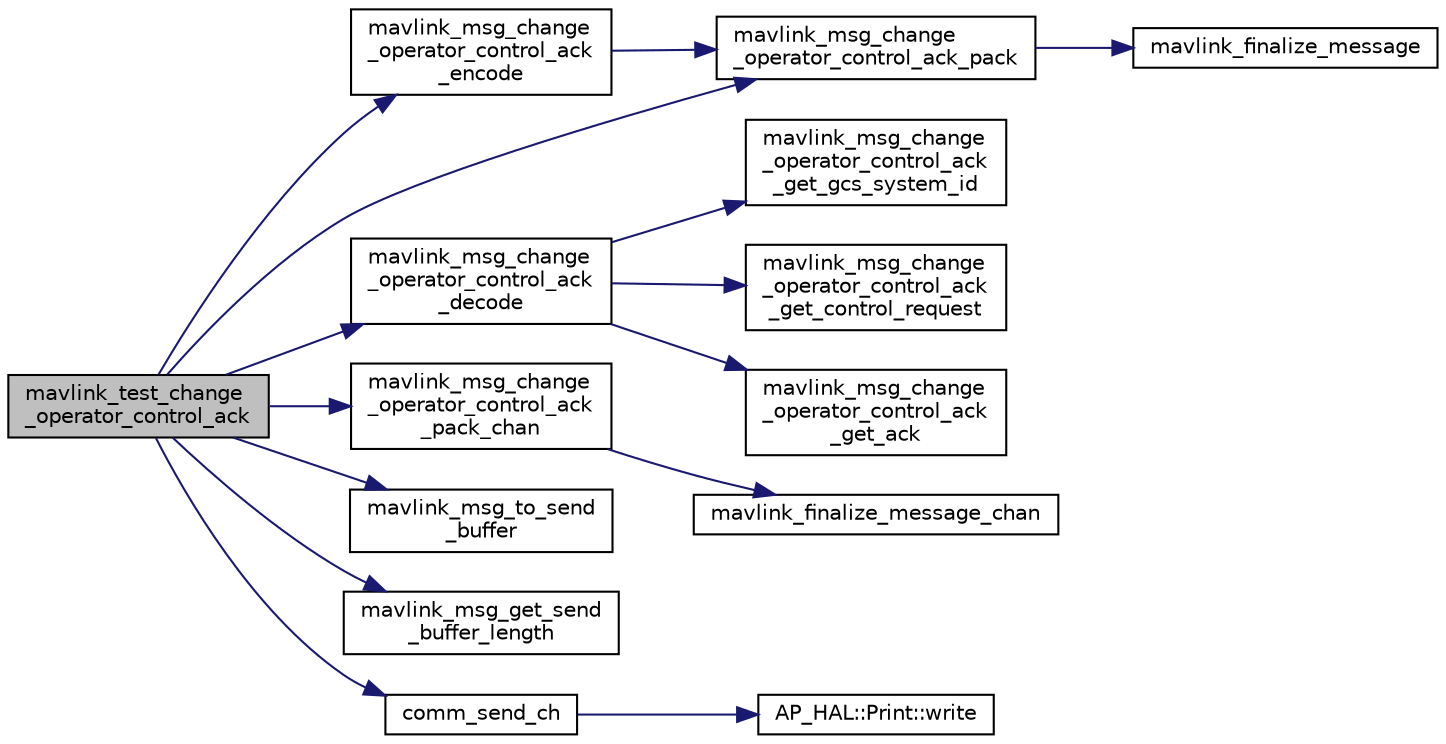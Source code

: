 digraph "mavlink_test_change_operator_control_ack"
{
 // INTERACTIVE_SVG=YES
  edge [fontname="Helvetica",fontsize="10",labelfontname="Helvetica",labelfontsize="10"];
  node [fontname="Helvetica",fontsize="10",shape=record];
  rankdir="LR";
  Node1 [label="mavlink_test_change\l_operator_control_ack",height=0.2,width=0.4,color="black", fillcolor="grey75", style="filled" fontcolor="black"];
  Node1 -> Node2 [color="midnightblue",fontsize="10",style="solid",fontname="Helvetica"];
  Node2 [label="mavlink_msg_change\l_operator_control_ack\l_encode",height=0.2,width=0.4,color="black", fillcolor="white", style="filled",URL="$v0_89_2common_2mavlink__msg__change__operator__control__ack_8h.html#a0b0b984d5ea82383f52471579fb19577",tooltip="Encode a change_operator_control_ack struct into a message. "];
  Node2 -> Node3 [color="midnightblue",fontsize="10",style="solid",fontname="Helvetica"];
  Node3 [label="mavlink_msg_change\l_operator_control_ack_pack",height=0.2,width=0.4,color="black", fillcolor="white", style="filled",URL="$v0_89_2common_2mavlink__msg__change__operator__control__ack_8h.html#ae908477ae61839ffbd4a6c8d8dbf7eba",tooltip="Pack a change_operator_control_ack message. "];
  Node3 -> Node4 [color="midnightblue",fontsize="10",style="solid",fontname="Helvetica"];
  Node4 [label="mavlink_finalize_message",height=0.2,width=0.4,color="black", fillcolor="white", style="filled",URL="$v0_89_2mavlink__helpers_8h.html#af3bea083c5ec83f5b6570b2bd4a817d0",tooltip="Finalize a MAVLink message with MAVLINK_COMM_0 as default channel. "];
  Node1 -> Node5 [color="midnightblue",fontsize="10",style="solid",fontname="Helvetica"];
  Node5 [label="mavlink_msg_change\l_operator_control_ack\l_decode",height=0.2,width=0.4,color="black", fillcolor="white", style="filled",URL="$v0_89_2common_2mavlink__msg__change__operator__control__ack_8h.html#a46dc3865ef22db3fe941038192f9b4e9",tooltip="Decode a change_operator_control_ack message into a struct. "];
  Node5 -> Node6 [color="midnightblue",fontsize="10",style="solid",fontname="Helvetica"];
  Node6 [label="mavlink_msg_change\l_operator_control_ack\l_get_gcs_system_id",height=0.2,width=0.4,color="black", fillcolor="white", style="filled",URL="$v0_89_2common_2mavlink__msg__change__operator__control__ack_8h.html#a8a288cf4f9d8849b5ae80df827cb5d4b",tooltip="Send a change_operator_control_ack message. "];
  Node5 -> Node7 [color="midnightblue",fontsize="10",style="solid",fontname="Helvetica"];
  Node7 [label="mavlink_msg_change\l_operator_control_ack\l_get_control_request",height=0.2,width=0.4,color="black", fillcolor="white", style="filled",URL="$v0_89_2common_2mavlink__msg__change__operator__control__ack_8h.html#a499631ed31747055c51d8fbaa8e6d72a",tooltip="Get field control_request from change_operator_control_ack message. "];
  Node5 -> Node8 [color="midnightblue",fontsize="10",style="solid",fontname="Helvetica"];
  Node8 [label="mavlink_msg_change\l_operator_control_ack\l_get_ack",height=0.2,width=0.4,color="black", fillcolor="white", style="filled",URL="$v0_89_2common_2mavlink__msg__change__operator__control__ack_8h.html#ae5d458b060e49aa6f74cf1e96196b3da",tooltip="Get field ack from change_operator_control_ack message. "];
  Node1 -> Node3 [color="midnightblue",fontsize="10",style="solid",fontname="Helvetica"];
  Node1 -> Node9 [color="midnightblue",fontsize="10",style="solid",fontname="Helvetica"];
  Node9 [label="mavlink_msg_change\l_operator_control_ack\l_pack_chan",height=0.2,width=0.4,color="black", fillcolor="white", style="filled",URL="$v0_89_2common_2mavlink__msg__change__operator__control__ack_8h.html#a3cff410413867eac6b3043e917256b35",tooltip="Pack a change_operator_control_ack message on a channel. "];
  Node9 -> Node10 [color="midnightblue",fontsize="10",style="solid",fontname="Helvetica"];
  Node10 [label="mavlink_finalize_message_chan",height=0.2,width=0.4,color="black", fillcolor="white", style="filled",URL="$v0_89_2mavlink__helpers_8h.html#aa66131138fc02101dcc73b4b556ab422",tooltip="Finalize a MAVLink message with channel assignment. "];
  Node1 -> Node11 [color="midnightblue",fontsize="10",style="solid",fontname="Helvetica"];
  Node11 [label="mavlink_msg_to_send\l_buffer",height=0.2,width=0.4,color="black", fillcolor="white", style="filled",URL="$v0_89_2mavlink__helpers_8h.html#afea0a9befa84822fd62c2899ea0d849e",tooltip="Pack a message to send it over a serial byte stream. "];
  Node1 -> Node12 [color="midnightblue",fontsize="10",style="solid",fontname="Helvetica"];
  Node12 [label="mavlink_msg_get_send\l_buffer_length",height=0.2,width=0.4,color="black", fillcolor="white", style="filled",URL="$v0_89_2protocol_8h.html#aa86c08f27aabb7a2e12a67f189f590c8",tooltip="Get the required buffer size for this message. "];
  Node1 -> Node13 [color="midnightblue",fontsize="10",style="solid",fontname="Helvetica"];
  Node13 [label="comm_send_ch",height=0.2,width=0.4,color="black", fillcolor="white", style="filled",URL="$GCS__MAVLink_8h.html#ab753873a1ee10adedd0ce246311468f8"];
  Node13 -> Node14 [color="midnightblue",fontsize="10",style="solid",fontname="Helvetica"];
  Node14 [label="AP_HAL::Print::write",height=0.2,width=0.4,color="black", fillcolor="white", style="filled",URL="$classAP__HAL_1_1Print.html#acc65391952a43334f8f5c9bef341f501"];
}
